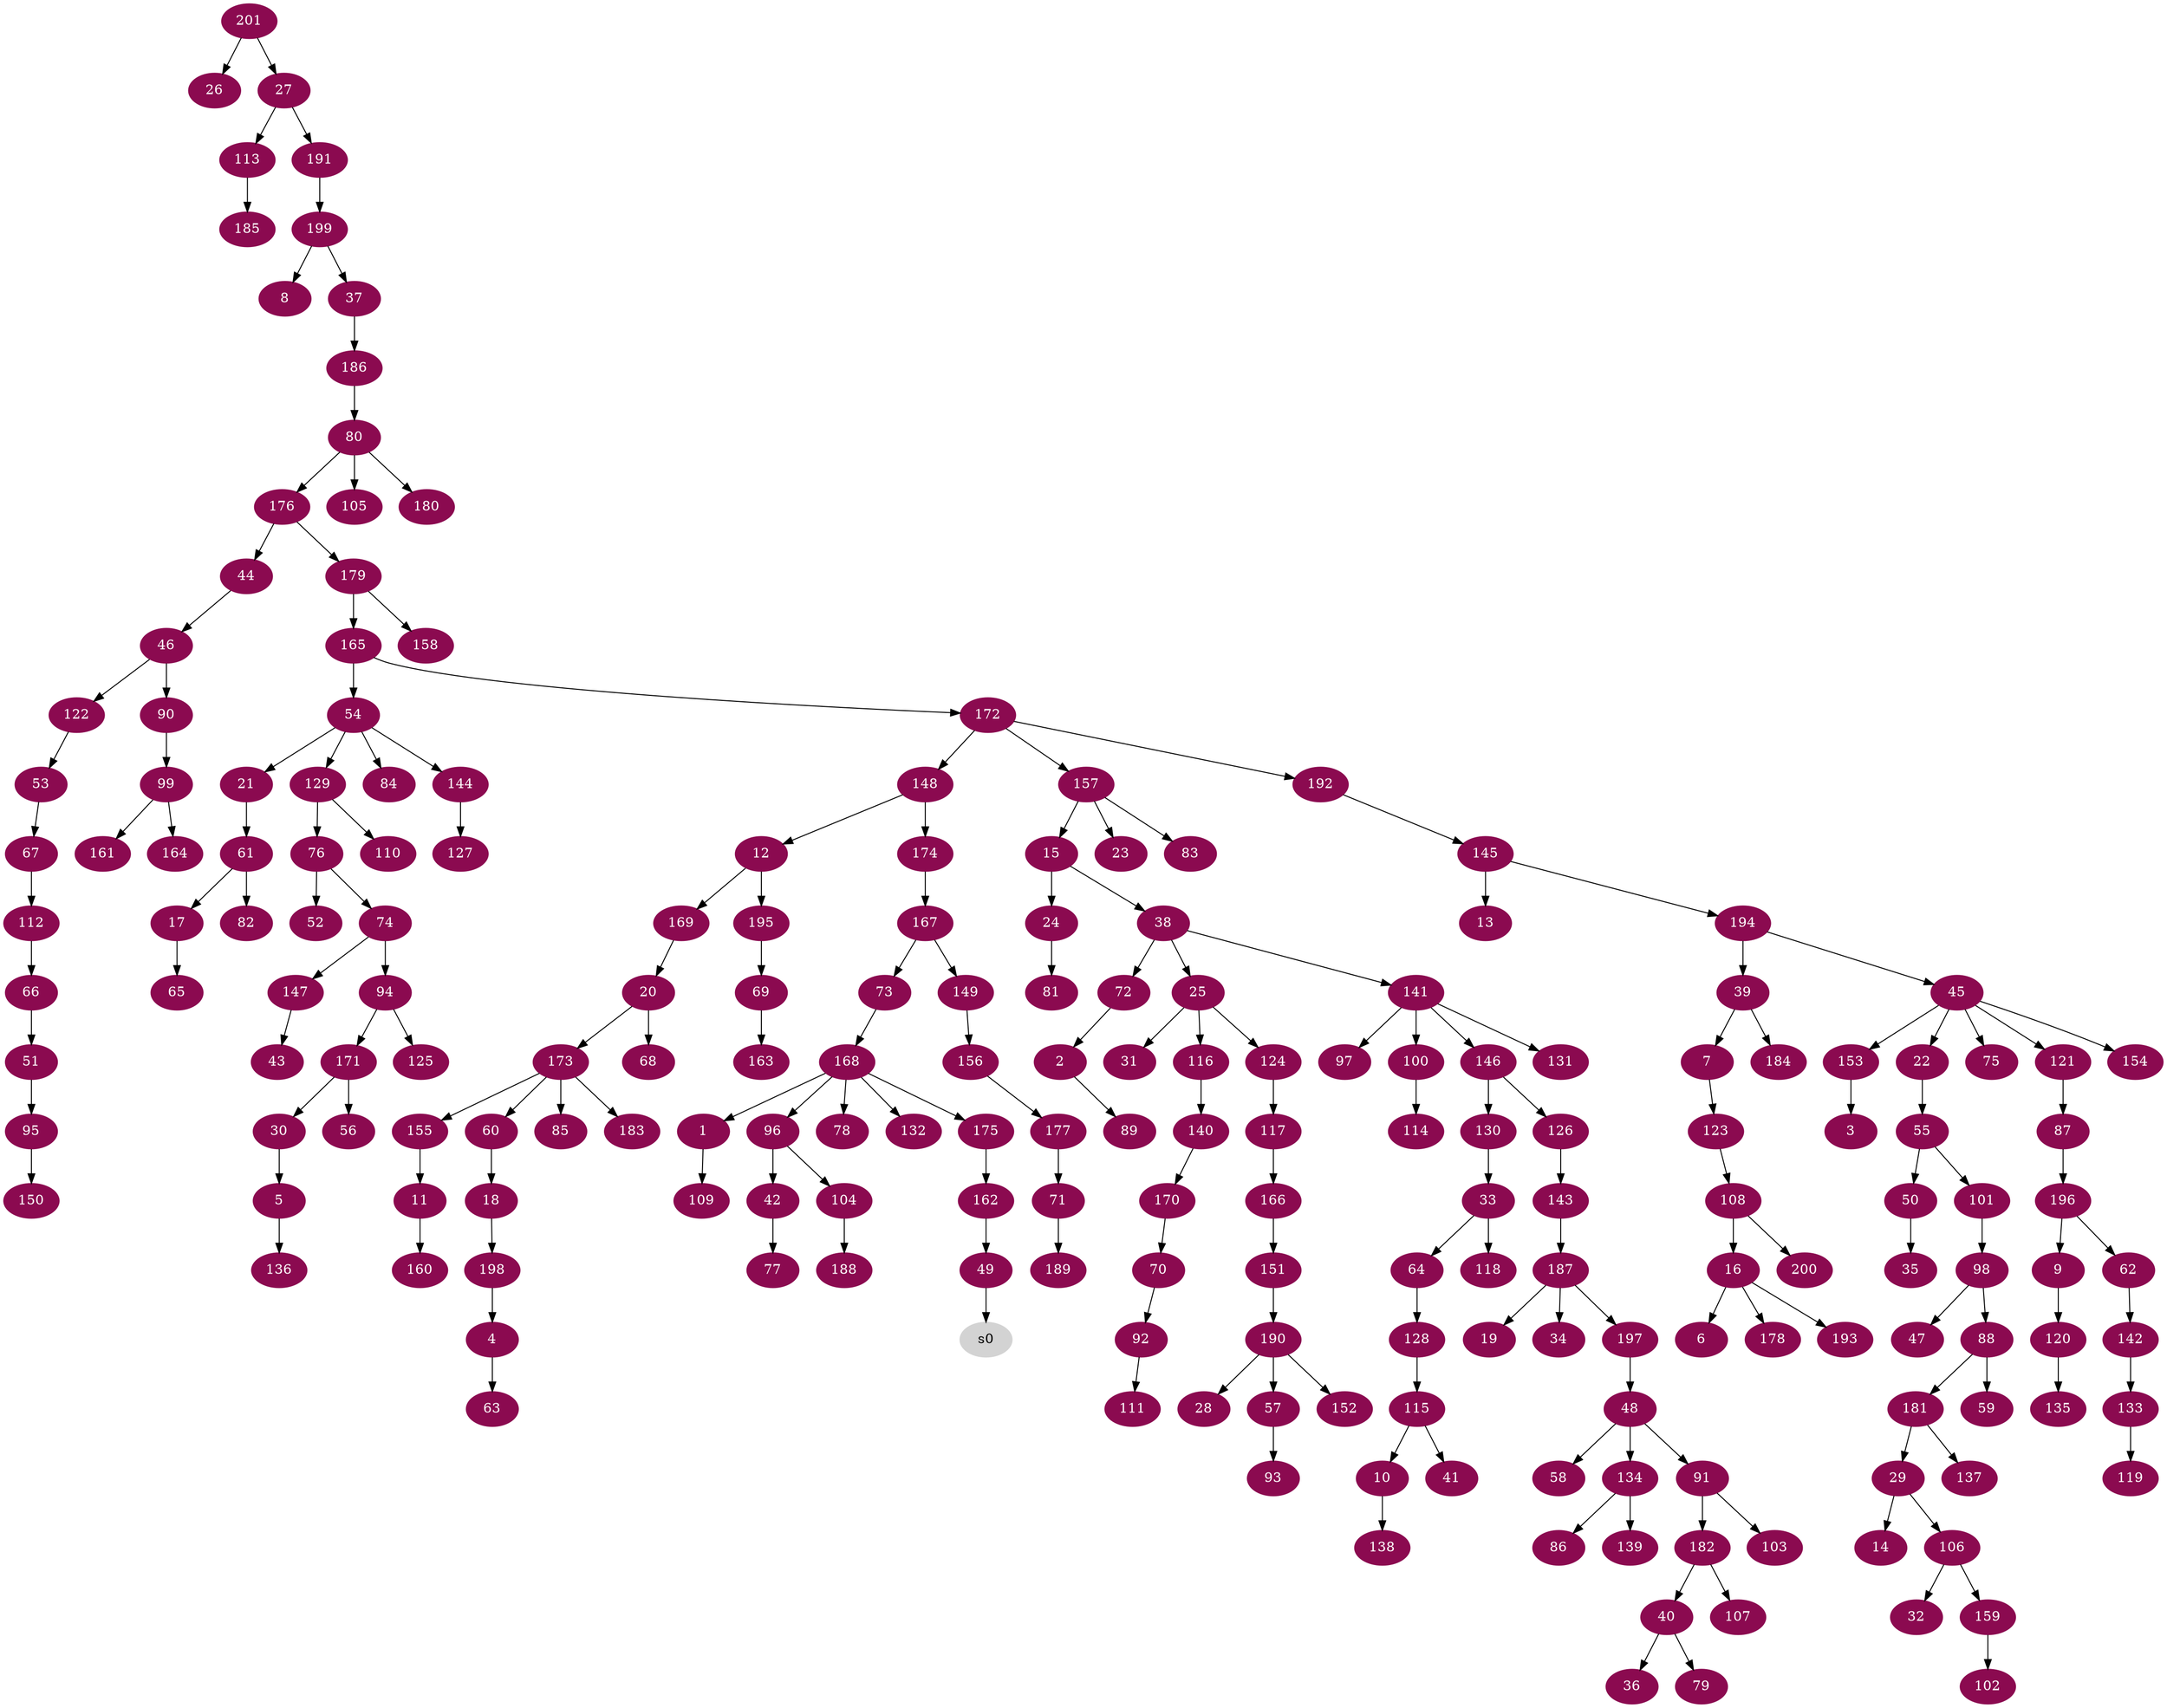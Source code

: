digraph G {
node [color=deeppink4, style=filled, fontcolor=white];
168 -> 1;
72 -> 2;
153 -> 3;
198 -> 4;
30 -> 5;
16 -> 6;
39 -> 7;
199 -> 8;
196 -> 9;
115 -> 10;
155 -> 11;
148 -> 12;
145 -> 13;
29 -> 14;
157 -> 15;
108 -> 16;
61 -> 17;
60 -> 18;
187 -> 19;
169 -> 20;
54 -> 21;
45 -> 22;
157 -> 23;
15 -> 24;
38 -> 25;
201 -> 26;
201 -> 27;
190 -> 28;
181 -> 29;
171 -> 30;
25 -> 31;
106 -> 32;
130 -> 33;
187 -> 34;
50 -> 35;
40 -> 36;
199 -> 37;
15 -> 38;
194 -> 39;
182 -> 40;
115 -> 41;
96 -> 42;
147 -> 43;
176 -> 44;
194 -> 45;
44 -> 46;
98 -> 47;
197 -> 48;
162 -> 49;
55 -> 50;
66 -> 51;
76 -> 52;
122 -> 53;
165 -> 54;
22 -> 55;
171 -> 56;
190 -> 57;
48 -> 58;
88 -> 59;
173 -> 60;
21 -> 61;
196 -> 62;
4 -> 63;
33 -> 64;
17 -> 65;
112 -> 66;
53 -> 67;
20 -> 68;
195 -> 69;
170 -> 70;
177 -> 71;
38 -> 72;
167 -> 73;
76 -> 74;
45 -> 75;
129 -> 76;
42 -> 77;
168 -> 78;
40 -> 79;
186 -> 80;
24 -> 81;
61 -> 82;
157 -> 83;
54 -> 84;
173 -> 85;
134 -> 86;
121 -> 87;
98 -> 88;
2 -> 89;
46 -> 90;
48 -> 91;
70 -> 92;
57 -> 93;
74 -> 94;
51 -> 95;
168 -> 96;
141 -> 97;
101 -> 98;
90 -> 99;
141 -> 100;
55 -> 101;
159 -> 102;
91 -> 103;
96 -> 104;
80 -> 105;
29 -> 106;
182 -> 107;
123 -> 108;
1 -> 109;
129 -> 110;
92 -> 111;
67 -> 112;
27 -> 113;
100 -> 114;
128 -> 115;
25 -> 116;
124 -> 117;
33 -> 118;
133 -> 119;
9 -> 120;
45 -> 121;
46 -> 122;
7 -> 123;
25 -> 124;
94 -> 125;
146 -> 126;
144 -> 127;
64 -> 128;
54 -> 129;
146 -> 130;
141 -> 131;
168 -> 132;
142 -> 133;
48 -> 134;
120 -> 135;
5 -> 136;
181 -> 137;
10 -> 138;
134 -> 139;
116 -> 140;
38 -> 141;
62 -> 142;
126 -> 143;
54 -> 144;
192 -> 145;
141 -> 146;
74 -> 147;
172 -> 148;
167 -> 149;
95 -> 150;
166 -> 151;
190 -> 152;
45 -> 153;
45 -> 154;
173 -> 155;
149 -> 156;
172 -> 157;
179 -> 158;
106 -> 159;
11 -> 160;
99 -> 161;
175 -> 162;
69 -> 163;
99 -> 164;
179 -> 165;
117 -> 166;
174 -> 167;
73 -> 168;
12 -> 169;
140 -> 170;
94 -> 171;
165 -> 172;
20 -> 173;
148 -> 174;
168 -> 175;
80 -> 176;
156 -> 177;
16 -> 178;
176 -> 179;
80 -> 180;
88 -> 181;
91 -> 182;
173 -> 183;
39 -> 184;
113 -> 185;
37 -> 186;
143 -> 187;
104 -> 188;
71 -> 189;
151 -> 190;
27 -> 191;
172 -> 192;
16 -> 193;
145 -> 194;
12 -> 195;
87 -> 196;
187 -> 197;
18 -> 198;
191 -> 199;
108 -> 200;
node [color=lightgrey, style=filled, fontcolor=black];
49 -> s0;
}

